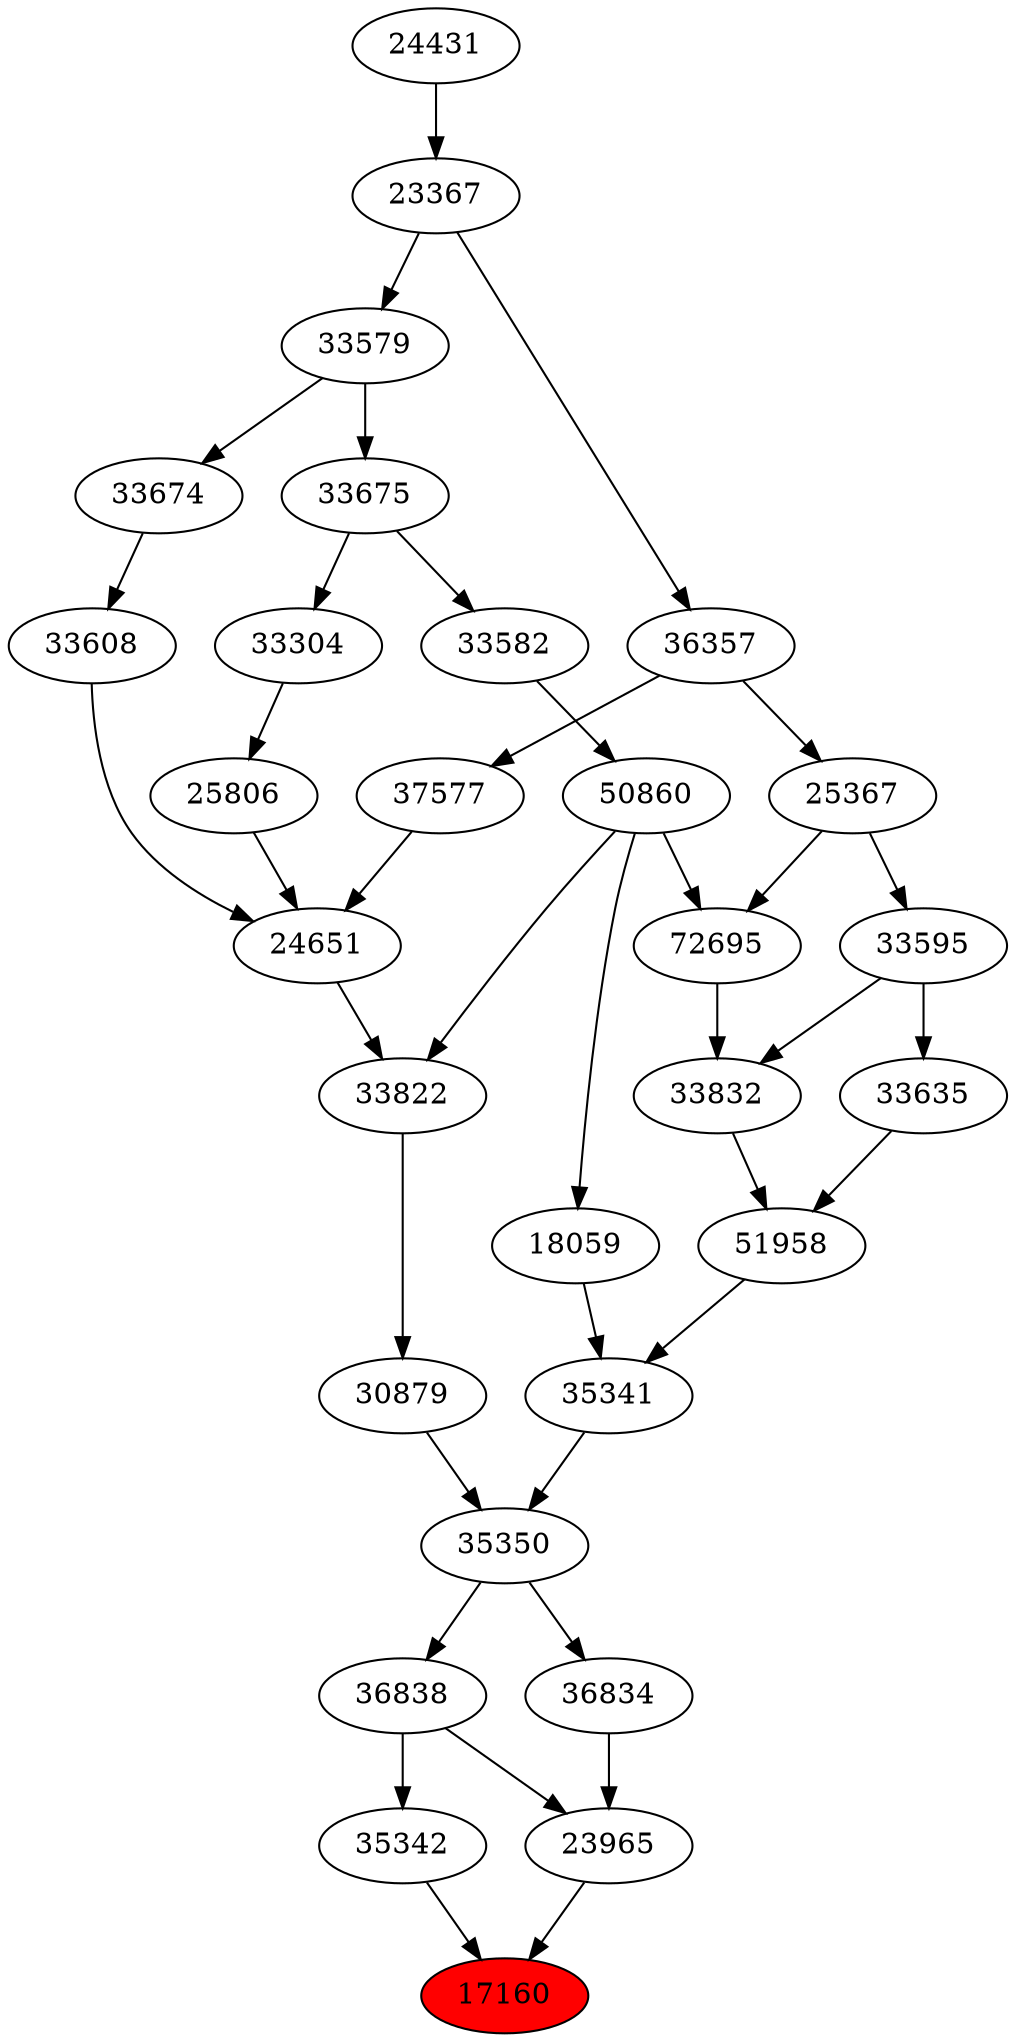 strict digraph{ 
17160 [label="17160" fillcolor=red style=filled]
35342 -> 17160
23965 -> 17160
35342 [label="35342"]
36838 -> 35342
23965 [label="23965"]
36834 -> 23965
36838 -> 23965
36838 [label="36838"]
35350 -> 36838
36834 [label="36834"]
35350 -> 36834
35350 [label="35350"]
30879 -> 35350
35341 -> 35350
30879 [label="30879"]
33822 -> 30879
35341 [label="35341"]
51958 -> 35341
18059 -> 35341
33822 [label="33822"]
24651 -> 33822
50860 -> 33822
51958 [label="51958"]
33832 -> 51958
33635 -> 51958
18059 [label="18059"]
50860 -> 18059
24651 [label="24651"]
25806 -> 24651
33608 -> 24651
37577 -> 24651
50860 [label="50860"]
33582 -> 50860
33832 [label="33832"]
72695 -> 33832
33595 -> 33832
33635 [label="33635"]
33595 -> 33635
25806 [label="25806"]
33304 -> 25806
33608 [label="33608"]
33674 -> 33608
37577 [label="37577"]
36357 -> 37577
33582 [label="33582"]
33675 -> 33582
72695 [label="72695"]
50860 -> 72695
25367 -> 72695
33595 [label="33595"]
25367 -> 33595
33304 [label="33304"]
33675 -> 33304
33674 [label="33674"]
33579 -> 33674
36357 [label="36357"]
23367 -> 36357
33675 [label="33675"]
33579 -> 33675
25367 [label="25367"]
36357 -> 25367
33579 [label="33579"]
23367 -> 33579
23367 [label="23367"]
24431 -> 23367
24431 [label="24431"]
}